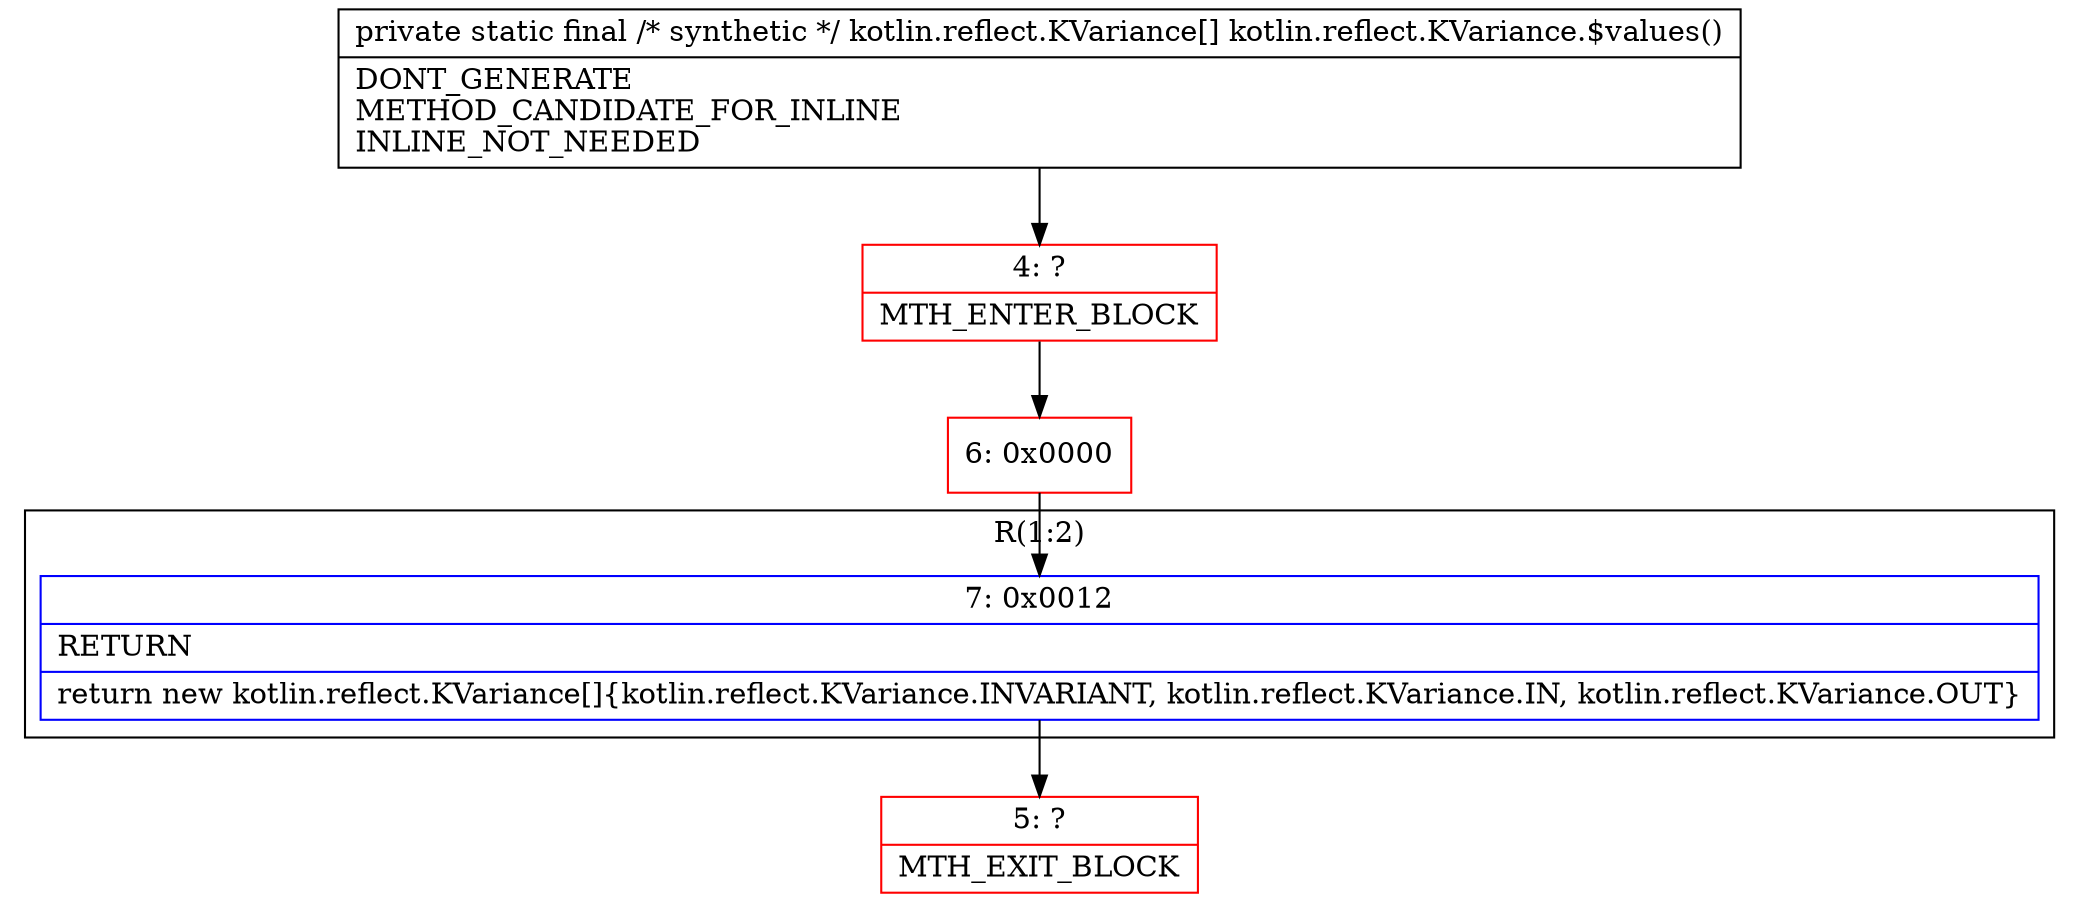 digraph "CFG forkotlin.reflect.KVariance.$values()[Lkotlin\/reflect\/KVariance;" {
subgraph cluster_Region_2138517330 {
label = "R(1:2)";
node [shape=record,color=blue];
Node_7 [shape=record,label="{7\:\ 0x0012|RETURN\l|return new kotlin.reflect.KVariance[]\{kotlin.reflect.KVariance.INVARIANT, kotlin.reflect.KVariance.IN, kotlin.reflect.KVariance.OUT\}\l}"];
}
Node_4 [shape=record,color=red,label="{4\:\ ?|MTH_ENTER_BLOCK\l}"];
Node_6 [shape=record,color=red,label="{6\:\ 0x0000}"];
Node_5 [shape=record,color=red,label="{5\:\ ?|MTH_EXIT_BLOCK\l}"];
MethodNode[shape=record,label="{private static final \/* synthetic *\/ kotlin.reflect.KVariance[] kotlin.reflect.KVariance.$values()  | DONT_GENERATE\lMETHOD_CANDIDATE_FOR_INLINE\lINLINE_NOT_NEEDED\l}"];
MethodNode -> Node_4;Node_7 -> Node_5;
Node_4 -> Node_6;
Node_6 -> Node_7;
}

